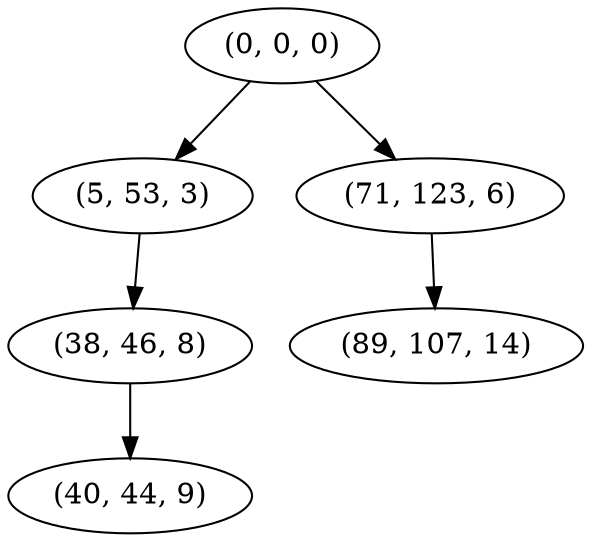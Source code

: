 digraph tree {
    "(0, 0, 0)";
    "(5, 53, 3)";
    "(38, 46, 8)";
    "(40, 44, 9)";
    "(71, 123, 6)";
    "(89, 107, 14)";
    "(0, 0, 0)" -> "(5, 53, 3)";
    "(0, 0, 0)" -> "(71, 123, 6)";
    "(5, 53, 3)" -> "(38, 46, 8)";
    "(38, 46, 8)" -> "(40, 44, 9)";
    "(71, 123, 6)" -> "(89, 107, 14)";
}
